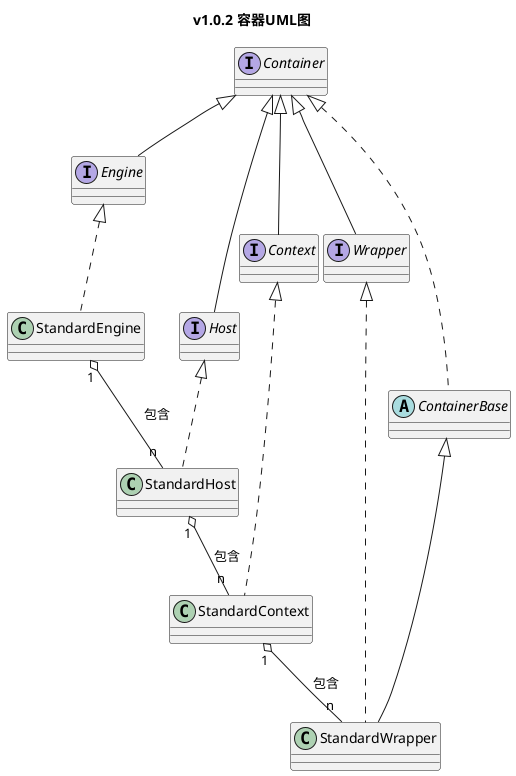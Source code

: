 @startuml
title v1.0.2 容器UML图

interface Container
interface Engine
interface Host
interface Context
interface Wrapper
abstract class ContainerBase
class StandardEngine
class StandardHost
class StandardContext
class StandardWrapper

Container <|-- Engine
Container <|-- Host
Container <|-- Context
Container <|-- Wrapper
Container <|.. ContainerBase
Engine <|.. StandardEngine
Host <|.. StandardHost
Context <|.. StandardContext
Wrapper <|.. StandardWrapper
ContainerBase <|-- StandardWrapper
StandardEngine "1" o-- "n" StandardHost : 包含
StandardHost "1" o-- "n" StandardContext : 包含
StandardContext "1" o-- "n" StandardWrapper : 包含

@enduml